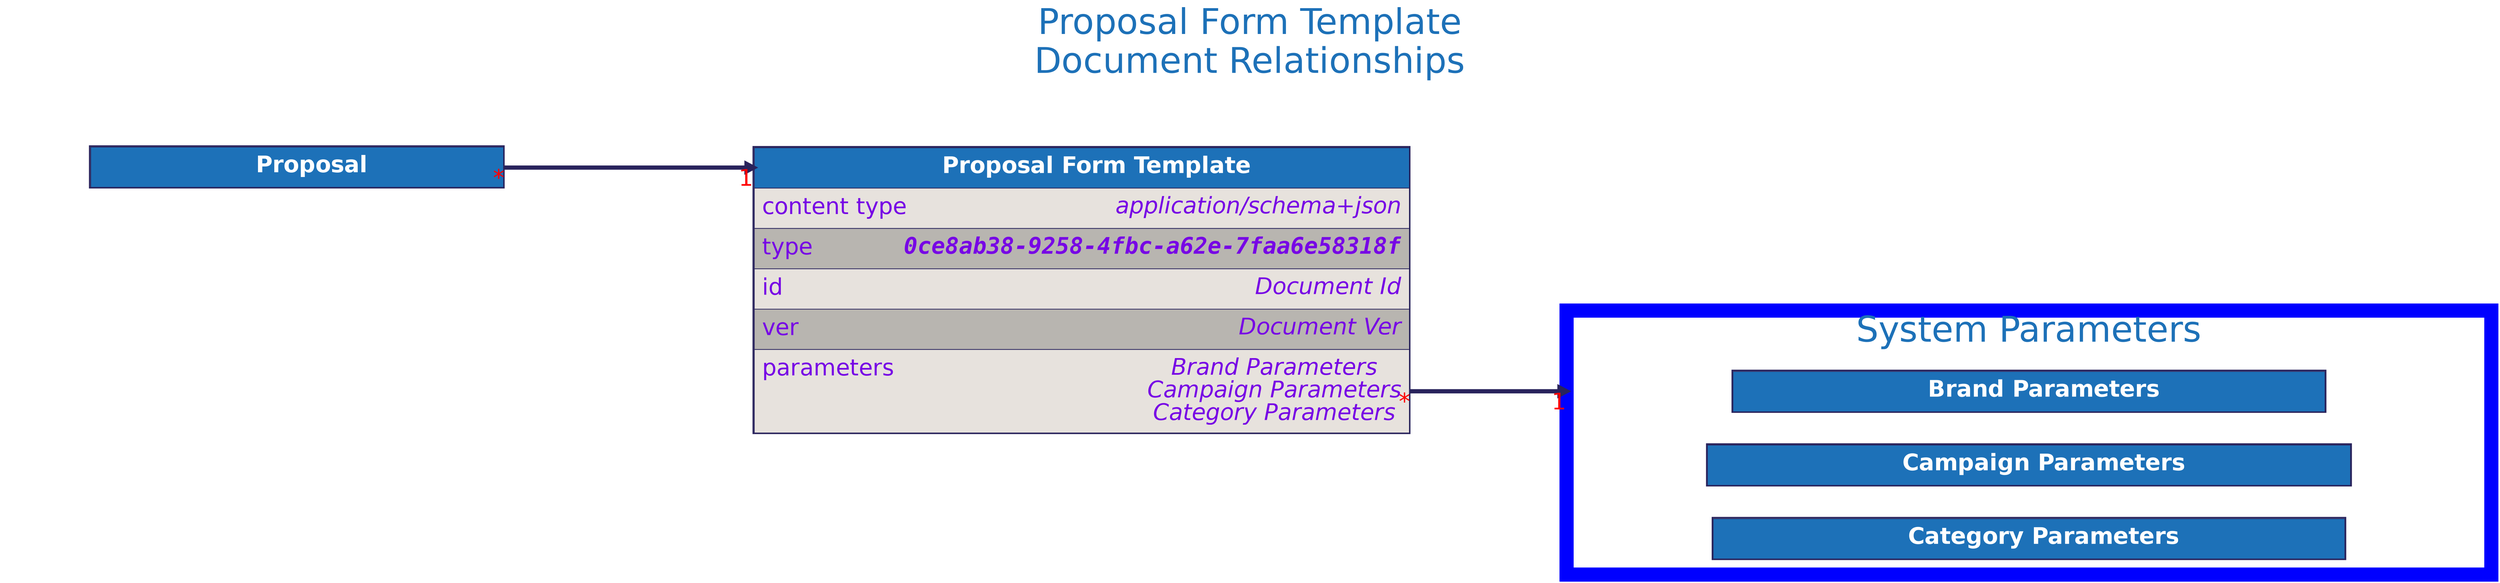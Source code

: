 digraph "Proposal Form Template" {
    rankdir="LR"
    graph [fontname="helvetica", fontsize="32", fontcolor="#29235c", bgcolor="white"];
    node [penwidth="0", margin="0", fontname="helvetica", fontsize="32", fontcolor="#29235c"];
    edge [fontname="helvetica", fontsize="32", fontcolor="red", color="#29235c"];

    labelloc="t"
    label="Proposal Form Template
Document Relationships"
    fontcolor="#1d71b8"
    fontsize=50
    compound=true



    subgraph cluster_system_parameters {
        label = "System Parameters";
        color=blue
        penwidth=20

        "Brand Parameters" [
            id="Brand Parameters";
            label=<
                <TABLE BORDER="2" COLOR="#29235c" CELLBORDER="1" CELLSPACING="0" CELLPADDING="10">
                <TR>
                    <TD PORT="title" BGCOLOR="#1d71b8" HREF="../brand_parameters/">
                        <FONT COLOR="#ffffff"><B> Brand Parameters </B></FONT>
                    </TD>
                </TR>

                </TABLE>
            >
        ];


        "Campaign Parameters" [
            id="Campaign Parameters";
            label=<
                <TABLE BORDER="2" COLOR="#29235c" CELLBORDER="1" CELLSPACING="0" CELLPADDING="10">
                <TR>
                    <TD PORT="title" BGCOLOR="#1d71b8" HREF="../campaign_parameters/">
                        <FONT COLOR="#ffffff"><B> Campaign Parameters </B></FONT>
                    </TD>
                </TR>

                </TABLE>
            >
        ];


        "Category Parameters" [
            id="Category Parameters";
            label=<
                <TABLE BORDER="2" COLOR="#29235c" CELLBORDER="1" CELLSPACING="0" CELLPADDING="10">
                <TR>
                    <TD PORT="title" BGCOLOR="#1d71b8" HREF="../category_parameters/">
                        <FONT COLOR="#ffffff"><B> Category Parameters </B></FONT>
                    </TD>
                </TR>

                </TABLE>
            >
        ];

    }

    "Proposal Form Template" [
        id="Proposal Form Template";
        label=<
            <TABLE BORDER="2" COLOR="#29235c" CELLBORDER="1" CELLSPACING="0" CELLPADDING="10">
            <TR>
                <TD PORT="title" BGCOLOR="#1d71b8" HREF="../proposal_form_template/">
                    <FONT COLOR="#ffffff"><B> Proposal Form Template </B></FONT>
                </TD>
            </TR>
            <TR>
                <TD ALIGN="LEFT" PORT="content type" BGCOLOR="#e7e2dd">
                    <TABLE CELLPADDING="0" CELLSPACING="0" BORDER="0">
                        <TR>
                            <TD ALIGN="LEFT" VALIGN="TOP" WIDTH="200"><FONT COLOR="#7706E5">content type</FONT></TD>
                            <TD ALIGN="RIGHT"><FONT COLOR="#7706E5"><I>application/schema+json</I></FONT></TD>
                        </TR>
                    </TABLE>
                </TD>
            </TR>
            <TR>
                <TD ALIGN="LEFT" PORT="type" BGCOLOR="#b8b5b0">
                    <TABLE CELLPADDING="0" CELLSPACING="0" BORDER="0">
                        <TR>
                            <TD ALIGN="LEFT" VALIGN="TOP" WIDTH="200"><FONT COLOR="#7706E5">type</FONT></TD>
                            <TD ALIGN="RIGHT"><FONT FACE="Courier" COLOR="#7706E5"><B><I>0ce8ab38-9258-4fbc-a62e-7faa6e58318f</I></B></FONT></TD>
                        </TR>
                    </TABLE>
                </TD>
            </TR>
            <TR>
                <TD ALIGN="LEFT" PORT="id" BGCOLOR="#e7e2dd">
                    <TABLE CELLPADDING="0" CELLSPACING="0" BORDER="0">
                        <TR>
                            <TD ALIGN="LEFT" VALIGN="TOP" WIDTH="200"><FONT COLOR="#7706E5">id</FONT></TD>
                            <TD ALIGN="RIGHT"><FONT COLOR="#7706E5"><I>Document Id</I></FONT></TD>
                        </TR>
                    </TABLE>
                </TD>
            </TR>
            <TR>
                <TD ALIGN="LEFT" PORT="ver" BGCOLOR="#b8b5b0">
                    <TABLE CELLPADDING="0" CELLSPACING="0" BORDER="0">
                        <TR>
                            <TD ALIGN="LEFT" VALIGN="TOP" WIDTH="200"><FONT COLOR="#7706E5">ver</FONT></TD>
                            <TD ALIGN="RIGHT"><FONT COLOR="#7706E5"><I>Document Ver</I></FONT></TD>
                        </TR>
                    </TABLE>
                </TD>
            </TR>
            <TR>
                <TD ALIGN="LEFT" PORT="parameters" BGCOLOR="#e7e2dd">
                    <TABLE CELLPADDING="0" CELLSPACING="0" BORDER="0">
                        <TR>
                            <TD ALIGN="LEFT" VALIGN="TOP" WIDTH="200"><FONT COLOR="#7706E5">parameters</FONT></TD>
                            <TD ALIGN="RIGHT"><FONT COLOR="#7706E5"><I>Brand Parameters<BR />Campaign Parameters<BR />Category Parameters</I></FONT></TD>
                        </TR>
                    </TABLE>
                </TD>
            </TR>

            </TABLE>
        >
    ];


    "Proposal" [
        id="Proposal";
        label=<
            <TABLE BORDER="2" COLOR="#29235c" CELLBORDER="1" CELLSPACING="0" CELLPADDING="10">
            <TR>
                <TD PORT="title" BGCOLOR="#1d71b8" HREF="../proposal/">
                    <FONT COLOR="#ffffff"><B> Proposal </B></FONT>
                </TD>
            </TR>

            </TABLE>
        >
    ];


    "Proposal Form Template":"parameters":e -> "Brand Parameters" [dir=forward, penwidth=6, color="#29235c", headlabel="1", taillabel="*", lhead="cluster_system_parameters"]
    "Proposal":"title":e -> "Proposal Form Template":"title":w [dir=forward, penwidth=6, color="#29235c", headlabel="1", taillabel="*"]
}
